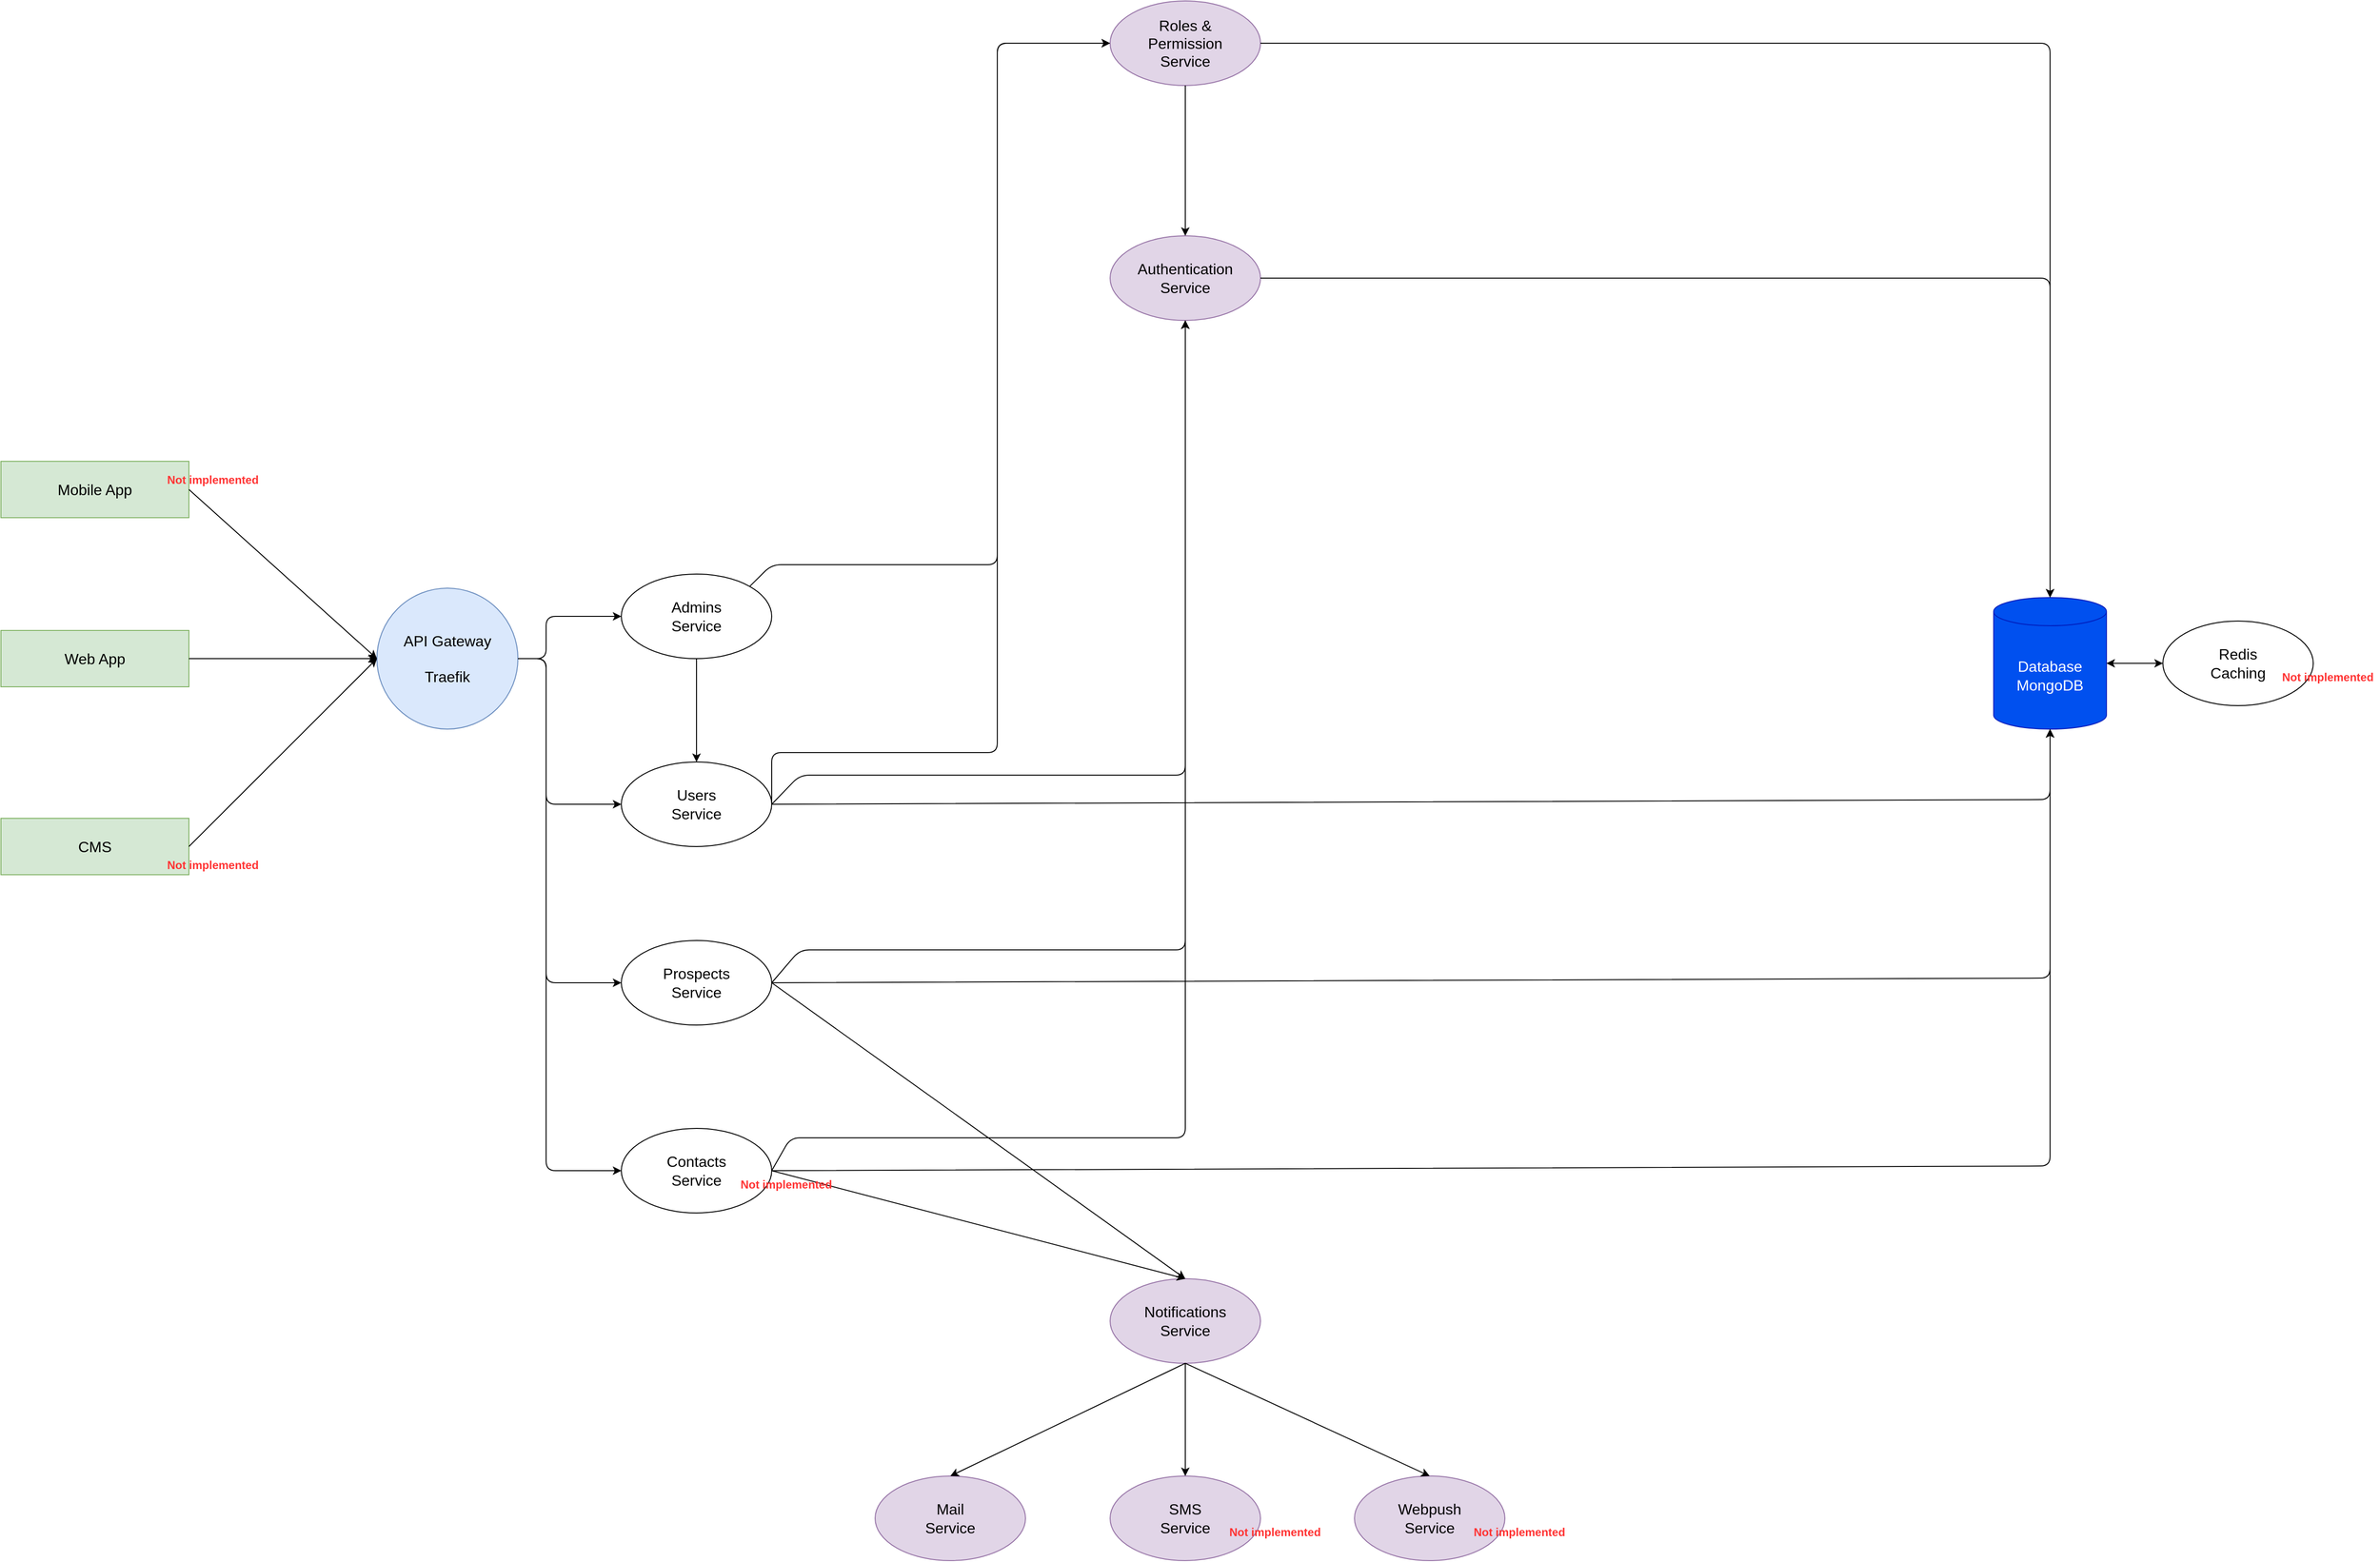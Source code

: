 <mxfile version="14.4.2" type="github">
  <diagram id="5n-Q9Km4UJieLNkVHSz2" name="Page-1">
    <mxGraphModel dx="1736" dy="920" grid="1" gridSize="10" guides="1" tooltips="1" connect="1" arrows="1" fold="1" page="1" pageScale="1" pageWidth="3300" pageHeight="2339" math="0" shadow="0">
      <root>
        <mxCell id="0" />
        <mxCell id="1" parent="0" />
        <mxCell id="XPhgFUxSdgJl5mHS8CTc-155" value="&lt;font style=&quot;font-size: 16px;&quot;&gt;Web App&lt;/font&gt;" style="rounded=0;whiteSpace=wrap;html=1;fillColor=#d5e8d4;strokeColor=#82b366;fontSize=16;" parent="1" vertex="1">
          <mxGeometry x="100" y="930" width="200" height="60" as="geometry" />
        </mxCell>
        <mxCell id="XPhgFUxSdgJl5mHS8CTc-156" value="&lt;font style=&quot;font-size: 16px;&quot;&gt;CMS&lt;/font&gt;" style="rounded=0;whiteSpace=wrap;html=1;fillColor=#d5e8d4;strokeColor=#82b366;fontSize=16;" parent="1" vertex="1">
          <mxGeometry x="100" y="1130" width="200" height="60" as="geometry" />
        </mxCell>
        <mxCell id="XPhgFUxSdgJl5mHS8CTc-159" value="&lt;font style=&quot;font-size: 16px;&quot;&gt;API Gateway&lt;br style=&quot;font-size: 16px;&quot;&gt;&lt;br style=&quot;font-size: 16px;&quot;&gt;Traefik&lt;/font&gt;" style="ellipse;whiteSpace=wrap;html=1;aspect=fixed;fillColor=#dae8fc;strokeColor=#6c8ebf;fontSize=16;" parent="1" vertex="1">
          <mxGeometry x="500" y="885" width="150" height="150" as="geometry" />
        </mxCell>
        <mxCell id="XPhgFUxSdgJl5mHS8CTc-161" value="" style="endArrow=classic;startArrow=none;html=1;exitX=1;exitY=0.5;exitDx=0;exitDy=0;entryX=0;entryY=0.5;entryDx=0;entryDy=0;fontSize=16;startFill=0;" parent="1" source="XPhgFUxSdgJl5mHS8CTc-156" target="XPhgFUxSdgJl5mHS8CTc-159" edge="1">
          <mxGeometry width="50" height="50" relative="1" as="geometry">
            <mxPoint x="600" y="1110" as="sourcePoint" />
            <mxPoint x="650" y="1060" as="targetPoint" />
          </mxGeometry>
        </mxCell>
        <mxCell id="XPhgFUxSdgJl5mHS8CTc-162" value="" style="endArrow=classic;startArrow=none;html=1;exitX=1;exitY=0.5;exitDx=0;exitDy=0;entryX=0;entryY=0.5;entryDx=0;entryDy=0;fontSize=16;startFill=0;" parent="1" source="XPhgFUxSdgJl5mHS8CTc-155" target="XPhgFUxSdgJl5mHS8CTc-159" edge="1">
          <mxGeometry width="50" height="50" relative="1" as="geometry">
            <mxPoint x="600" y="1110" as="sourcePoint" />
            <mxPoint x="530" y="920" as="targetPoint" />
          </mxGeometry>
        </mxCell>
        <mxCell id="XPhgFUxSdgJl5mHS8CTc-163" value="&lt;font style=&quot;font-size: 16px;&quot;&gt;Database&lt;br style=&quot;font-size: 16px;&quot;&gt;MongoDB&lt;/font&gt;" style="shape=cylinder3;whiteSpace=wrap;html=1;boundedLbl=1;backgroundOutline=1;size=15;fillColor=#0050ef;strokeColor=#001DBC;fontColor=#ffffff;fontSize=16;" parent="1" vertex="1">
          <mxGeometry x="2220" y="895" width="120" height="140" as="geometry" />
        </mxCell>
        <mxCell id="XPhgFUxSdgJl5mHS8CTc-166" value="&lt;font style=&quot;font-size: 16px;&quot;&gt;Authentication&lt;br style=&quot;font-size: 16px;&quot;&gt;Service&lt;/font&gt;" style="ellipse;whiteSpace=wrap;html=1;fillColor=#e1d5e7;strokeColor=#9673a6;fontSize=16;" parent="1" vertex="1">
          <mxGeometry x="1280" y="510" width="160" height="90" as="geometry" />
        </mxCell>
        <mxCell id="XPhgFUxSdgJl5mHS8CTc-167" value="&lt;font style=&quot;font-size: 16px;&quot;&gt;Prospects&lt;br style=&quot;font-size: 16px;&quot;&gt;Service&lt;/font&gt;" style="ellipse;whiteSpace=wrap;html=1;fontSize=16;" parent="1" vertex="1">
          <mxGeometry x="760" y="1260" width="160" height="90" as="geometry" />
        </mxCell>
        <mxCell id="XPhgFUxSdgJl5mHS8CTc-168" value="" style="endArrow=classic;startArrow=none;html=1;entryX=0;entryY=0.5;entryDx=0;entryDy=0;exitX=1;exitY=0.5;exitDx=0;exitDy=0;fontSize=16;startFill=0;" parent="1" source="XPhgFUxSdgJl5mHS8CTc-159" target="XPhgFUxSdgJl5mHS8CTc-167" edge="1">
          <mxGeometry width="50" height="50" relative="1" as="geometry">
            <mxPoint x="650" y="1270" as="sourcePoint" />
            <mxPoint x="700" y="1220" as="targetPoint" />
            <Array as="points">
              <mxPoint x="680" y="960" />
              <mxPoint x="680" y="1305" />
            </Array>
          </mxGeometry>
        </mxCell>
        <mxCell id="XPhgFUxSdgJl5mHS8CTc-170" value="" style="endArrow=classic;startArrow=none;html=1;exitX=1;exitY=0.5;exitDx=0;exitDy=0;entryX=0.5;entryY=1;entryDx=0;entryDy=0;fontSize=16;startFill=0;" parent="1" source="XPhgFUxSdgJl5mHS8CTc-167" target="XPhgFUxSdgJl5mHS8CTc-166" edge="1">
          <mxGeometry width="50" height="50" relative="1" as="geometry">
            <mxPoint x="1190" y="980" as="sourcePoint" />
            <mxPoint x="1240" y="930" as="targetPoint" />
            <Array as="points">
              <mxPoint x="950" y="1270" />
              <mxPoint x="1360" y="1270" />
            </Array>
          </mxGeometry>
        </mxCell>
        <mxCell id="XPhgFUxSdgJl5mHS8CTc-171" value="" style="endArrow=classic;startArrow=none;html=1;exitX=1;exitY=0.5;exitDx=0;exitDy=0;entryX=0.5;entryY=1;entryDx=0;entryDy=0;entryPerimeter=0;fontSize=16;startFill=0;" parent="1" source="XPhgFUxSdgJl5mHS8CTc-167" target="XPhgFUxSdgJl5mHS8CTc-163" edge="1">
          <mxGeometry width="50" height="50" relative="1" as="geometry">
            <mxPoint x="1210" y="1000" as="sourcePoint" />
            <mxPoint x="1260" y="950" as="targetPoint" />
            <Array as="points">
              <mxPoint x="2280" y="1300" />
            </Array>
          </mxGeometry>
        </mxCell>
        <mxCell id="XPhgFUxSdgJl5mHS8CTc-173" value="&lt;font style=&quot;font-size: 16px;&quot;&gt;Notifications&lt;br style=&quot;font-size: 16px;&quot;&gt;Service&lt;/font&gt;" style="ellipse;whiteSpace=wrap;html=1;fillColor=#e1d5e7;strokeColor=#9673a6;fontSize=16;" parent="1" vertex="1">
          <mxGeometry x="1280" y="1620" width="160" height="90" as="geometry" />
        </mxCell>
        <mxCell id="XPhgFUxSdgJl5mHS8CTc-174" value="" style="endArrow=classic;html=1;exitX=1;exitY=0.5;exitDx=0;exitDy=0;entryX=0.5;entryY=0;entryDx=0;entryDy=0;fontSize=16;" parent="1" source="XPhgFUxSdgJl5mHS8CTc-167" target="XPhgFUxSdgJl5mHS8CTc-173" edge="1">
          <mxGeometry width="50" height="50" relative="1" as="geometry">
            <mxPoint x="1040" y="1410" as="sourcePoint" />
            <mxPoint x="1090" y="1360" as="targetPoint" />
          </mxGeometry>
        </mxCell>
        <mxCell id="XPhgFUxSdgJl5mHS8CTc-175" value="&lt;font style=&quot;font-size: 16px;&quot;&gt;Mail&lt;br style=&quot;font-size: 16px;&quot;&gt;Service&lt;/font&gt;" style="ellipse;whiteSpace=wrap;html=1;fillColor=#e1d5e7;strokeColor=#9673a6;fontSize=16;" parent="1" vertex="1">
          <mxGeometry x="1030" y="1830" width="160" height="90" as="geometry" />
        </mxCell>
        <mxCell id="XPhgFUxSdgJl5mHS8CTc-176" value="&lt;font style=&quot;font-size: 16px;&quot;&gt;SMS&lt;br style=&quot;font-size: 16px;&quot;&gt;Service&lt;/font&gt;" style="ellipse;whiteSpace=wrap;html=1;fillColor=#e1d5e7;strokeColor=#9673a6;fontSize=16;" parent="1" vertex="1">
          <mxGeometry x="1280" y="1830" width="160" height="90" as="geometry" />
        </mxCell>
        <mxCell id="XPhgFUxSdgJl5mHS8CTc-177" value="&lt;font style=&quot;font-size: 16px;&quot;&gt;Webpush&lt;br style=&quot;font-size: 16px;&quot;&gt;Service&lt;/font&gt;" style="ellipse;whiteSpace=wrap;html=1;fillColor=#e1d5e7;strokeColor=#9673a6;fontSize=16;" parent="1" vertex="1">
          <mxGeometry x="1540" y="1830" width="160" height="90" as="geometry" />
        </mxCell>
        <mxCell id="XPhgFUxSdgJl5mHS8CTc-178" value="" style="endArrow=classic;html=1;exitX=0.5;exitY=1;exitDx=0;exitDy=0;entryX=0.5;entryY=0;entryDx=0;entryDy=0;fontSize=16;" parent="1" source="XPhgFUxSdgJl5mHS8CTc-173" target="XPhgFUxSdgJl5mHS8CTc-175" edge="1">
          <mxGeometry width="50" height="50" relative="1" as="geometry">
            <mxPoint x="780" y="1560" as="sourcePoint" />
            <mxPoint x="830" y="1510" as="targetPoint" />
          </mxGeometry>
        </mxCell>
        <mxCell id="XPhgFUxSdgJl5mHS8CTc-179" value="" style="endArrow=classic;html=1;entryX=0.5;entryY=0;entryDx=0;entryDy=0;exitX=0.5;exitY=1;exitDx=0;exitDy=0;fontSize=16;" parent="1" source="XPhgFUxSdgJl5mHS8CTc-173" target="XPhgFUxSdgJl5mHS8CTc-176" edge="1">
          <mxGeometry width="50" height="50" relative="1" as="geometry">
            <mxPoint x="1150" y="1570" as="sourcePoint" />
            <mxPoint x="700" y="1610" as="targetPoint" />
          </mxGeometry>
        </mxCell>
        <mxCell id="XPhgFUxSdgJl5mHS8CTc-180" value="" style="endArrow=classic;html=1;exitX=0.5;exitY=1;exitDx=0;exitDy=0;entryX=0.5;entryY=0;entryDx=0;entryDy=0;fontSize=16;" parent="1" source="XPhgFUxSdgJl5mHS8CTc-173" target="XPhgFUxSdgJl5mHS8CTc-177" edge="1">
          <mxGeometry width="50" height="50" relative="1" as="geometry">
            <mxPoint x="1220" y="1560" as="sourcePoint" />
            <mxPoint x="1270" y="1510" as="targetPoint" />
          </mxGeometry>
        </mxCell>
        <mxCell id="XPhgFUxSdgJl5mHS8CTc-182" value="&lt;font style=&quot;font-size: 16px;&quot;&gt;Contacts&lt;br style=&quot;font-size: 16px;&quot;&gt;Service&lt;/font&gt;" style="ellipse;whiteSpace=wrap;html=1;fontSize=16;" parent="1" vertex="1">
          <mxGeometry x="760" y="1460" width="160" height="90" as="geometry" />
        </mxCell>
        <mxCell id="XPhgFUxSdgJl5mHS8CTc-183" value="&lt;font style=&quot;font-size: 16px;&quot;&gt;Mobile App&lt;br style=&quot;font-size: 16px;&quot;&gt;&lt;/font&gt;" style="rounded=0;whiteSpace=wrap;html=1;fillColor=#d5e8d4;strokeColor=#82b366;fontSize=16;" parent="1" vertex="1">
          <mxGeometry x="100" y="750" width="200" height="60" as="geometry" />
        </mxCell>
        <mxCell id="XPhgFUxSdgJl5mHS8CTc-184" value="" style="endArrow=classic;startArrow=none;html=1;exitX=1;exitY=0.5;exitDx=0;exitDy=0;entryX=0;entryY=0.5;entryDx=0;entryDy=0;fontSize=16;startFill=0;" parent="1" source="XPhgFUxSdgJl5mHS8CTc-183" target="XPhgFUxSdgJl5mHS8CTc-159" edge="1">
          <mxGeometry width="50" height="50" relative="1" as="geometry">
            <mxPoint x="790" y="1050" as="sourcePoint" />
            <mxPoint x="500" y="960" as="targetPoint" />
          </mxGeometry>
        </mxCell>
        <mxCell id="XPhgFUxSdgJl5mHS8CTc-190" value="" style="endArrow=classic;startArrow=none;html=1;entryX=0;entryY=0.5;entryDx=0;entryDy=0;exitX=1;exitY=0.5;exitDx=0;exitDy=0;fontSize=16;startFill=0;" parent="1" source="XPhgFUxSdgJl5mHS8CTc-159" target="XPhgFUxSdgJl5mHS8CTc-182" edge="1">
          <mxGeometry width="50" height="50" relative="1" as="geometry">
            <mxPoint x="660" y="970" as="sourcePoint" />
            <mxPoint x="1090" y="1150" as="targetPoint" />
            <Array as="points">
              <mxPoint x="680" y="960" />
              <mxPoint x="680" y="1505" />
            </Array>
          </mxGeometry>
        </mxCell>
        <mxCell id="XPhgFUxSdgJl5mHS8CTc-191" value="" style="endArrow=classic;startArrow=none;html=1;exitX=1;exitY=0.5;exitDx=0;exitDy=0;entryX=0.5;entryY=1;entryDx=0;entryDy=0;entryPerimeter=0;fontSize=16;startFill=0;" parent="1" source="XPhgFUxSdgJl5mHS8CTc-182" target="XPhgFUxSdgJl5mHS8CTc-163" edge="1">
          <mxGeometry width="50" height="50" relative="1" as="geometry">
            <mxPoint x="940" y="1160" as="sourcePoint" />
            <mxPoint x="990" y="1110" as="targetPoint" />
            <Array as="points">
              <mxPoint x="2280" y="1500" />
            </Array>
          </mxGeometry>
        </mxCell>
        <mxCell id="XPhgFUxSdgJl5mHS8CTc-192" value="" style="endArrow=classic;startArrow=none;html=1;entryX=0.5;entryY=1;entryDx=0;entryDy=0;exitX=1;exitY=0.5;exitDx=0;exitDy=0;fontSize=16;startFill=0;" parent="1" source="XPhgFUxSdgJl5mHS8CTc-182" target="XPhgFUxSdgJl5mHS8CTc-166" edge="1">
          <mxGeometry width="50" height="50" relative="1" as="geometry">
            <mxPoint x="330" y="1340" as="sourcePoint" />
            <mxPoint x="980" y="810" as="targetPoint" />
            <Array as="points">
              <mxPoint x="940" y="1470" />
              <mxPoint x="1360" y="1470" />
            </Array>
          </mxGeometry>
        </mxCell>
        <mxCell id="XPhgFUxSdgJl5mHS8CTc-193" value="" style="endArrow=classic;html=1;exitX=1;exitY=0.5;exitDx=0;exitDy=0;entryX=0.5;entryY=0;entryDx=0;entryDy=0;fontSize=16;" parent="1" source="XPhgFUxSdgJl5mHS8CTc-182" target="XPhgFUxSdgJl5mHS8CTc-173" edge="1">
          <mxGeometry width="50" height="50" relative="1" as="geometry">
            <mxPoint x="1040" y="1260" as="sourcePoint" />
            <mxPoint x="1090" y="1210" as="targetPoint" />
            <Array as="points" />
          </mxGeometry>
        </mxCell>
        <mxCell id="nYNfWfQpq2BYYP_-CXCS-1" value="&lt;font style=&quot;font-size: 16px&quot;&gt;Roles &amp;amp;&lt;br&gt;Permission&lt;br style=&quot;font-size: 16px&quot;&gt;Service&lt;/font&gt;" style="ellipse;whiteSpace=wrap;html=1;fontSize=16;fillColor=#e1d5e7;strokeColor=#9673a6;" parent="1" vertex="1">
          <mxGeometry x="1280" y="260" width="160" height="90" as="geometry" />
        </mxCell>
        <mxCell id="o5t345xqh6htoi6Q9Kq--1" value="&lt;font style=&quot;font-size: 16px&quot;&gt;Admins&lt;br style=&quot;font-size: 16px&quot;&gt;Service&lt;/font&gt;" style="ellipse;whiteSpace=wrap;html=1;fontSize=16;" parent="1" vertex="1">
          <mxGeometry x="760" y="870" width="160" height="90" as="geometry" />
        </mxCell>
        <mxCell id="o5t345xqh6htoi6Q9Kq--2" value="&lt;font style=&quot;font-size: 16px&quot;&gt;Users&lt;br style=&quot;font-size: 16px&quot;&gt;Service&lt;/font&gt;" style="ellipse;whiteSpace=wrap;html=1;fontSize=16;" parent="1" vertex="1">
          <mxGeometry x="760" y="1070" width="160" height="90" as="geometry" />
        </mxCell>
        <mxCell id="o5t345xqh6htoi6Q9Kq--4" value="" style="endArrow=classic;html=1;exitX=0.5;exitY=1;exitDx=0;exitDy=0;entryX=0.5;entryY=0;entryDx=0;entryDy=0;" parent="1" source="o5t345xqh6htoi6Q9Kq--1" target="o5t345xqh6htoi6Q9Kq--2" edge="1">
          <mxGeometry width="50" height="50" relative="1" as="geometry">
            <mxPoint x="1420" y="1190" as="sourcePoint" />
            <mxPoint x="1470" y="1140" as="targetPoint" />
          </mxGeometry>
        </mxCell>
        <mxCell id="o5t345xqh6htoi6Q9Kq--5" value="" style="endArrow=classic;startArrow=none;html=1;entryX=0.5;entryY=1;entryDx=0;entryDy=0;entryPerimeter=0;exitX=1;exitY=0.5;exitDx=0;exitDy=0;startFill=0;" parent="1" source="o5t345xqh6htoi6Q9Kq--2" target="XPhgFUxSdgJl5mHS8CTc-163" edge="1">
          <mxGeometry width="50" height="50" relative="1" as="geometry">
            <mxPoint x="1880" y="1310" as="sourcePoint" />
            <mxPoint x="1470" y="1140" as="targetPoint" />
            <Array as="points">
              <mxPoint x="2280" y="1110" />
            </Array>
          </mxGeometry>
        </mxCell>
        <mxCell id="o5t345xqh6htoi6Q9Kq--6" value="" style="endArrow=classic;startArrow=none;html=1;exitX=1;exitY=0.5;exitDx=0;exitDy=0;entryX=0;entryY=0.5;entryDx=0;entryDy=0;startFill=0;" parent="1" source="XPhgFUxSdgJl5mHS8CTc-159" target="o5t345xqh6htoi6Q9Kq--1" edge="1">
          <mxGeometry width="50" height="50" relative="1" as="geometry">
            <mxPoint x="1460" y="1160" as="sourcePoint" />
            <mxPoint x="1510" y="1110" as="targetPoint" />
            <Array as="points">
              <mxPoint x="680" y="960" />
              <mxPoint x="680" y="915" />
            </Array>
          </mxGeometry>
        </mxCell>
        <mxCell id="o5t345xqh6htoi6Q9Kq--8" value="" style="endArrow=classic;startArrow=none;html=1;exitX=1;exitY=0.5;exitDx=0;exitDy=0;entryX=0;entryY=0.5;entryDx=0;entryDy=0;startFill=0;" parent="1" source="XPhgFUxSdgJl5mHS8CTc-159" target="o5t345xqh6htoi6Q9Kq--2" edge="1">
          <mxGeometry width="50" height="50" relative="1" as="geometry">
            <mxPoint x="1030" y="1170" as="sourcePoint" />
            <mxPoint x="1080" y="1120" as="targetPoint" />
            <Array as="points">
              <mxPoint x="680" y="960" />
              <mxPoint x="680" y="1115" />
            </Array>
          </mxGeometry>
        </mxCell>
        <mxCell id="o5t345xqh6htoi6Q9Kq--10" value="&lt;b&gt;&lt;font color=&quot;#ff3333&quot;&gt;Not implemented&lt;/font&gt;&lt;/b&gt;" style="text;html=1;align=center;verticalAlign=middle;resizable=0;points=[];autosize=1;" parent="1" vertex="1">
          <mxGeometry x="880" y="1510" width="110" height="20" as="geometry" />
        </mxCell>
        <mxCell id="o5t345xqh6htoi6Q9Kq--13" value="&lt;b&gt;&lt;font color=&quot;#ff3333&quot;&gt;Not implemented&lt;/font&gt;&lt;/b&gt;" style="text;html=1;align=center;verticalAlign=middle;resizable=0;points=[];autosize=1;" parent="1" vertex="1">
          <mxGeometry x="1400" y="1880" width="110" height="20" as="geometry" />
        </mxCell>
        <mxCell id="o5t345xqh6htoi6Q9Kq--14" value="&lt;b&gt;&lt;font color=&quot;#ff3333&quot;&gt;Not implemented&lt;/font&gt;&lt;/b&gt;" style="text;html=1;align=center;verticalAlign=middle;resizable=0;points=[];autosize=1;" parent="1" vertex="1">
          <mxGeometry x="1660" y="1880" width="110" height="20" as="geometry" />
        </mxCell>
        <mxCell id="o5t345xqh6htoi6Q9Kq--15" value="&lt;b&gt;&lt;font color=&quot;#ff3333&quot;&gt;Not implemented&lt;/font&gt;&lt;/b&gt;" style="text;html=1;align=center;verticalAlign=middle;resizable=0;points=[];autosize=1;" parent="1" vertex="1">
          <mxGeometry x="270" y="1170" width="110" height="20" as="geometry" />
        </mxCell>
        <mxCell id="o5t345xqh6htoi6Q9Kq--16" value="&lt;b&gt;&lt;font color=&quot;#ff3333&quot;&gt;Not implemented&lt;/font&gt;&lt;/b&gt;" style="text;html=1;align=center;verticalAlign=middle;resizable=0;points=[];autosize=1;" parent="1" vertex="1">
          <mxGeometry x="270" y="760" width="110" height="20" as="geometry" />
        </mxCell>
        <mxCell id="o5t345xqh6htoi6Q9Kq--19" value="Redis&lt;br&gt;Caching" style="ellipse;whiteSpace=wrap;html=1;fontSize=16;" parent="1" vertex="1">
          <mxGeometry x="2400" y="920" width="160" height="90" as="geometry" />
        </mxCell>
        <mxCell id="o5t345xqh6htoi6Q9Kq--20" value="" style="endArrow=classic;startArrow=classic;html=1;exitX=1;exitY=0.5;exitDx=0;exitDy=0;exitPerimeter=0;entryX=0;entryY=0.5;entryDx=0;entryDy=0;" parent="1" source="XPhgFUxSdgJl5mHS8CTc-163" target="o5t345xqh6htoi6Q9Kq--19" edge="1">
          <mxGeometry width="50" height="50" relative="1" as="geometry">
            <mxPoint x="2520" y="950" as="sourcePoint" />
            <mxPoint x="2570" y="900" as="targetPoint" />
          </mxGeometry>
        </mxCell>
        <mxCell id="o5t345xqh6htoi6Q9Kq--21" value="&lt;b&gt;&lt;font color=&quot;#ff3333&quot;&gt;Not implemented&lt;/font&gt;&lt;/b&gt;" style="text;html=1;align=center;verticalAlign=middle;resizable=0;points=[];autosize=1;" parent="1" vertex="1">
          <mxGeometry x="2520" y="970" width="110" height="20" as="geometry" />
        </mxCell>
        <mxCell id="BdWQ3dxMOT-940gH8wM--1" value="" style="endArrow=classic;startArrow=none;html=1;exitX=1;exitY=0;exitDx=0;exitDy=0;entryX=0;entryY=0.5;entryDx=0;entryDy=0;startFill=0;" parent="1" source="o5t345xqh6htoi6Q9Kq--1" target="nYNfWfQpq2BYYP_-CXCS-1" edge="1">
          <mxGeometry width="50" height="50" relative="1" as="geometry">
            <mxPoint x="1360" y="750" as="sourcePoint" />
            <mxPoint x="1600" y="350" as="targetPoint" />
            <Array as="points">
              <mxPoint x="920" y="860" />
              <mxPoint x="1160" y="860" />
              <mxPoint x="1160" y="305" />
            </Array>
          </mxGeometry>
        </mxCell>
        <mxCell id="BdWQ3dxMOT-940gH8wM--2" value="" style="endArrow=classic;startArrow=none;html=1;exitX=1;exitY=0.5;exitDx=0;exitDy=0;startFill=0;entryX=0;entryY=0.5;entryDx=0;entryDy=0;" parent="1" source="o5t345xqh6htoi6Q9Kq--2" target="nYNfWfQpq2BYYP_-CXCS-1" edge="1">
          <mxGeometry width="50" height="50" relative="1" as="geometry">
            <mxPoint x="1340" y="730" as="sourcePoint" />
            <mxPoint x="1280" y="310" as="targetPoint" />
            <Array as="points">
              <mxPoint x="920" y="1060" />
              <mxPoint x="1160" y="1060" />
              <mxPoint x="1160" y="305" />
            </Array>
          </mxGeometry>
        </mxCell>
        <mxCell id="HyhClN3A_PucgApUfUjN-1" value="" style="endArrow=classic;html=1;exitX=1;exitY=0.5;exitDx=0;exitDy=0;entryX=0.5;entryY=1;entryDx=0;entryDy=0;startArrow=none;startFill=0;" parent="1" source="o5t345xqh6htoi6Q9Kq--2" target="XPhgFUxSdgJl5mHS8CTc-166" edge="1">
          <mxGeometry width="50" height="50" relative="1" as="geometry">
            <mxPoint x="1120" y="960" as="sourcePoint" />
            <mxPoint x="1170" y="910" as="targetPoint" />
            <Array as="points">
              <mxPoint x="950" y="1084" />
              <mxPoint x="1360" y="1084" />
            </Array>
          </mxGeometry>
        </mxCell>
        <mxCell id="tQ3KvmpyxeiGOm2Mb360-1" value="" style="endArrow=classic;html=1;exitX=1;exitY=0.5;exitDx=0;exitDy=0;entryX=0.5;entryY=0;entryDx=0;entryDy=0;entryPerimeter=0;" parent="1" source="XPhgFUxSdgJl5mHS8CTc-166" target="XPhgFUxSdgJl5mHS8CTc-163" edge="1">
          <mxGeometry width="50" height="50" relative="1" as="geometry">
            <mxPoint x="1890" y="700" as="sourcePoint" />
            <mxPoint x="1940" y="650" as="targetPoint" />
            <Array as="points">
              <mxPoint x="2280" y="555" />
            </Array>
          </mxGeometry>
        </mxCell>
        <mxCell id="bIBT-U9pfjOBtdSe517i-1" value="" style="endArrow=classic;html=1;exitX=0.5;exitY=1;exitDx=0;exitDy=0;entryX=0.5;entryY=0;entryDx=0;entryDy=0;" edge="1" parent="1" source="nYNfWfQpq2BYYP_-CXCS-1" target="XPhgFUxSdgJl5mHS8CTc-166">
          <mxGeometry width="50" height="50" relative="1" as="geometry">
            <mxPoint x="1450" y="520" as="sourcePoint" />
            <mxPoint x="1500" y="470" as="targetPoint" />
          </mxGeometry>
        </mxCell>
        <mxCell id="bIBT-U9pfjOBtdSe517i-2" value="" style="endArrow=classic;html=1;exitX=1;exitY=0.5;exitDx=0;exitDy=0;entryX=0.5;entryY=0;entryDx=0;entryDy=0;entryPerimeter=0;" edge="1" parent="1" source="nYNfWfQpq2BYYP_-CXCS-1" target="XPhgFUxSdgJl5mHS8CTc-163">
          <mxGeometry width="50" height="50" relative="1" as="geometry">
            <mxPoint x="1690" y="600" as="sourcePoint" />
            <mxPoint x="1740" y="550" as="targetPoint" />
            <Array as="points">
              <mxPoint x="2280" y="305" />
            </Array>
          </mxGeometry>
        </mxCell>
      </root>
    </mxGraphModel>
  </diagram>
</mxfile>
